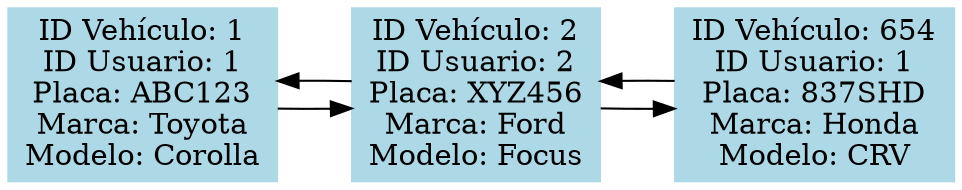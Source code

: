 digraph G {
    rankdir=LR;
    node [shape=box, style=filled, color=lightblue];
    vehiculo0 [label="ID Vehículo: 1\nID Usuario: 1\nPlaca: ABC123\nMarca: Toyota\nModelo: Corolla"];
    vehiculo0 -> vehiculo1 [dir=forward];
    vehiculo0 -> vehiculo1 [dir=back];
    vehiculo1 [label="ID Vehículo: 2\nID Usuario: 2\nPlaca: XYZ456\nMarca: Ford\nModelo: Focus"];
    vehiculo1 -> vehiculo2 [dir=forward];
    vehiculo1 -> vehiculo2 [dir=back];
    vehiculo2 [label="ID Vehículo: 654\nID Usuario: 1\nPlaca: 837SHD\nMarca: Honda\nModelo: CRV"];
}
